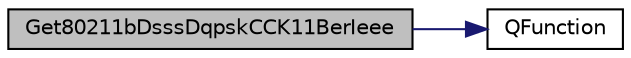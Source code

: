 digraph "Get80211bDsssDqpskCCK11BerIeee"
{
  edge [fontname="Helvetica",fontsize="10",labelfontname="Helvetica",labelfontsize="10"];
  node [fontname="Helvetica",fontsize="10",shape=record];
  rankdir="LR";
  Node1 [label="Get80211bDsssDqpskCCK11BerIeee",height=0.2,width=0.4,color="black", fillcolor="grey75", style="filled", fontcolor="black"];
  Node1 -> Node2 [color="midnightblue",fontsize="10",style="solid"];
  Node2 [label="QFunction",height=0.2,width=0.4,color="black", fillcolor="white", style="filled",URL="$d7/dd1/80211b_8c.html#adba1ee1e3adf97e751232cf42cea58c8"];
}
